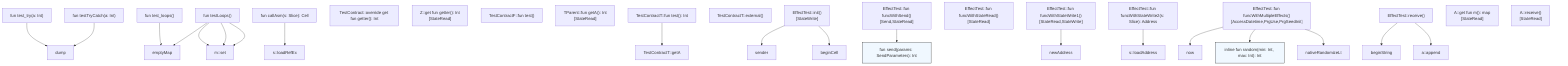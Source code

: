 graph TD
    node_12["inline fun random(min: Int, max: Int): Int"]
    node_15["fun send(params: SendParameters): Int"]
    node_17["fun test_try(a: Int)"]
    node_18["fun test_loops()"]
    node_19["fun testTryCatch(a: Int)"]
    node_20["fun testLoops()"]
    node_21["fun callAsm(s: Slice): Cell"]
    node_22["TestContract::override get fun getter(): Int"]
    node_23["Z::get fun getter(): Int
[StateRead<a>]"]
    node_24["TestContractF::fun test()"]
    node_25["TParent::fun getA(): Int
[StateRead<a>]"]
    node_26["TestContractT::fun test(): Int"]
    node_27["TestContractT::external()"]
    node_28["EffectTest::init()
[StateWrite<addr,b,s>]"]
    node_29["EffectTest::fun funcWithSend()
[Send,StateRead<addr>]"]
    node_30["EffectTest::fun funcWithStateRead()
[StateRead<addr>]"]
    node_31["EffectTest::fun funcWithStateWrite1()
[StateRead<b,addr,s>,StateWrite<addr>]"]
    node_32["EffectTest::fun funcWithStateWrite2(s: Slice): Address"]
    node_33["EffectTest::fun funcWithMultipleEffects()
[AccessDatetime,PrgUse,PrgSeedInit]"]
    node_34["EffectTest::receive()"]
    node_35["A::get fun m(): map<Int, Int>
[StateRead<m>]"]
    node_36["A::receive()
[StateRead<m>]"]
    node_40["dump"]
    node_41["emptyMap"]
    node_42["m::set"]
    node_43["s::loadRefEx"]
    node_44["TestContractT::getA"]
    node_45["sender"]
    node_46["beginCell"]
    node_47["newAddress"]
    node_48["s::loadAddress"]
    node_49["now"]
    node_50["nativeRandomizeLt"]
    node_51["beginString"]
    node_52["a::append"]
    node_17 --> node_40
    node_18 --> node_41
    node_19 --> node_40
    node_20 --> node_41
    node_20 --> node_42
    node_20 --> node_42
    node_20 --> node_42
    node_21 --> node_43
    node_26 --> node_44
    node_28 --> node_45
    node_28 --> node_46
    node_29 --> node_15
    node_31 --> node_47
    node_32 --> node_48
    node_33 --> node_49
    node_33 --> node_12
    node_33 --> node_50
    node_34 --> node_51
    node_34 --> node_52
    style node_12 fill:#F0F8FF,stroke:#000,stroke-width:1px;
    style node_15 fill:#F0F8FF,stroke:#000,stroke-width:1px;